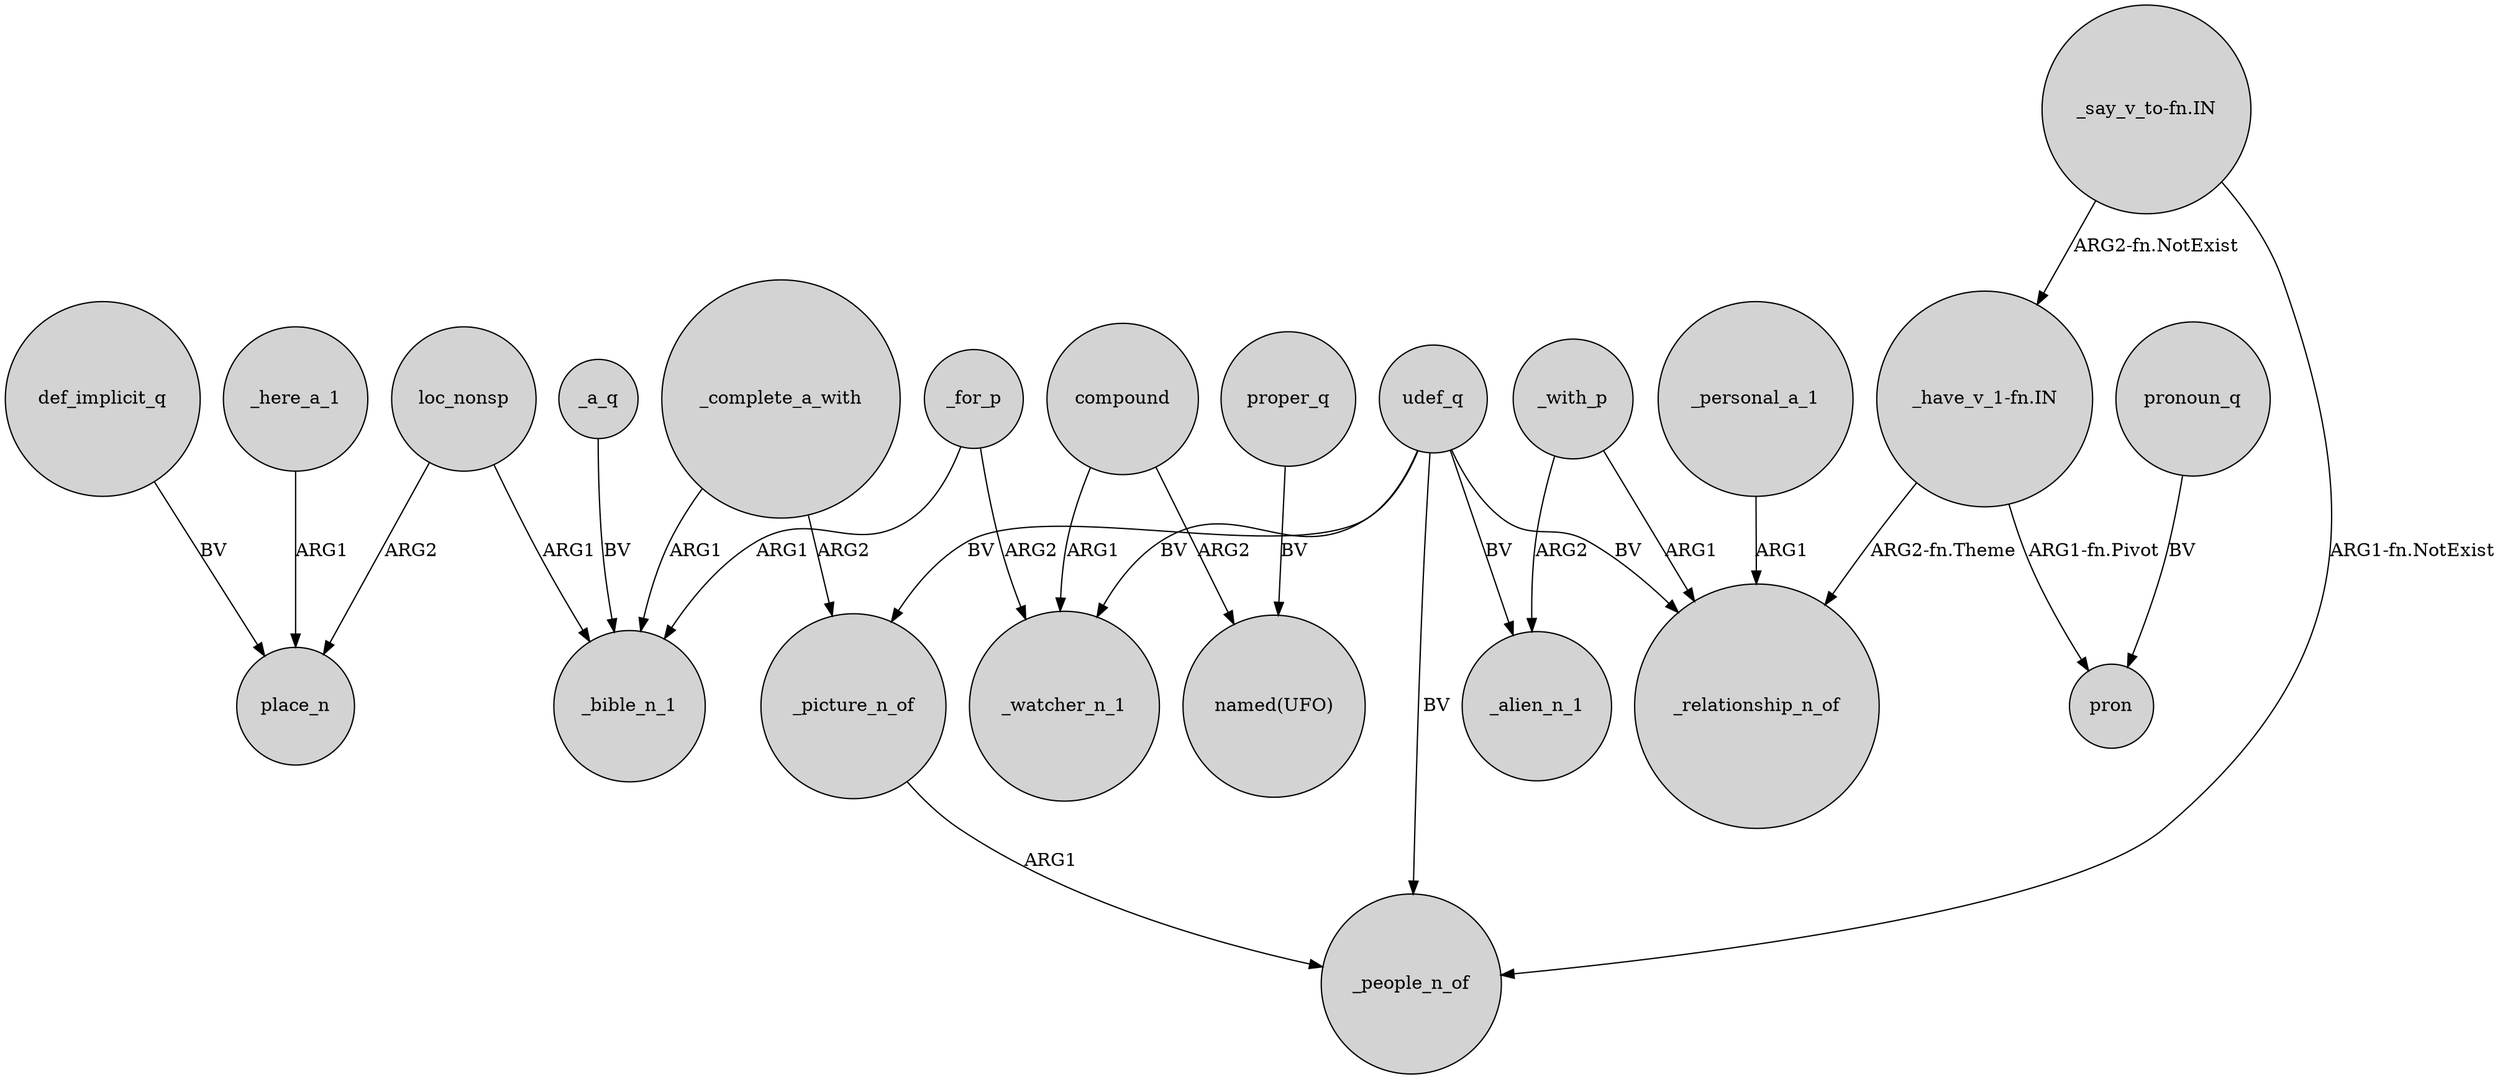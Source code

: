 digraph {
	node [shape=circle style=filled]
	_complete_a_with -> _bible_n_1 [label=ARG1]
	udef_q -> _watcher_n_1 [label=BV]
	_here_a_1 -> place_n [label=ARG1]
	compound -> _watcher_n_1 [label=ARG1]
	compound -> "named(UFO)" [label=ARG2]
	_with_p -> _alien_n_1 [label=ARG2]
	loc_nonsp -> _bible_n_1 [label=ARG1]
	def_implicit_q -> place_n [label=BV]
	_complete_a_with -> _picture_n_of [label=ARG2]
	"_say_v_to-fn.IN" -> _people_n_of [label="ARG1-fn.NotExist"]
	"_have_v_1-fn.IN" -> pron [label="ARG1-fn.Pivot"]
	_for_p -> _watcher_n_1 [label=ARG2]
	"_have_v_1-fn.IN" -> _relationship_n_of [label="ARG2-fn.Theme"]
	pronoun_q -> pron [label=BV]
	udef_q -> _people_n_of [label=BV]
	"_say_v_to-fn.IN" -> "_have_v_1-fn.IN" [label="ARG2-fn.NotExist"]
	_with_p -> _relationship_n_of [label=ARG1]
	udef_q -> _relationship_n_of [label=BV]
	udef_q -> _picture_n_of [label=BV]
	proper_q -> "named(UFO)" [label=BV]
	udef_q -> _alien_n_1 [label=BV]
	_for_p -> _bible_n_1 [label=ARG1]
	loc_nonsp -> place_n [label=ARG2]
	_personal_a_1 -> _relationship_n_of [label=ARG1]
	_picture_n_of -> _people_n_of [label=ARG1]
	_a_q -> _bible_n_1 [label=BV]
}
